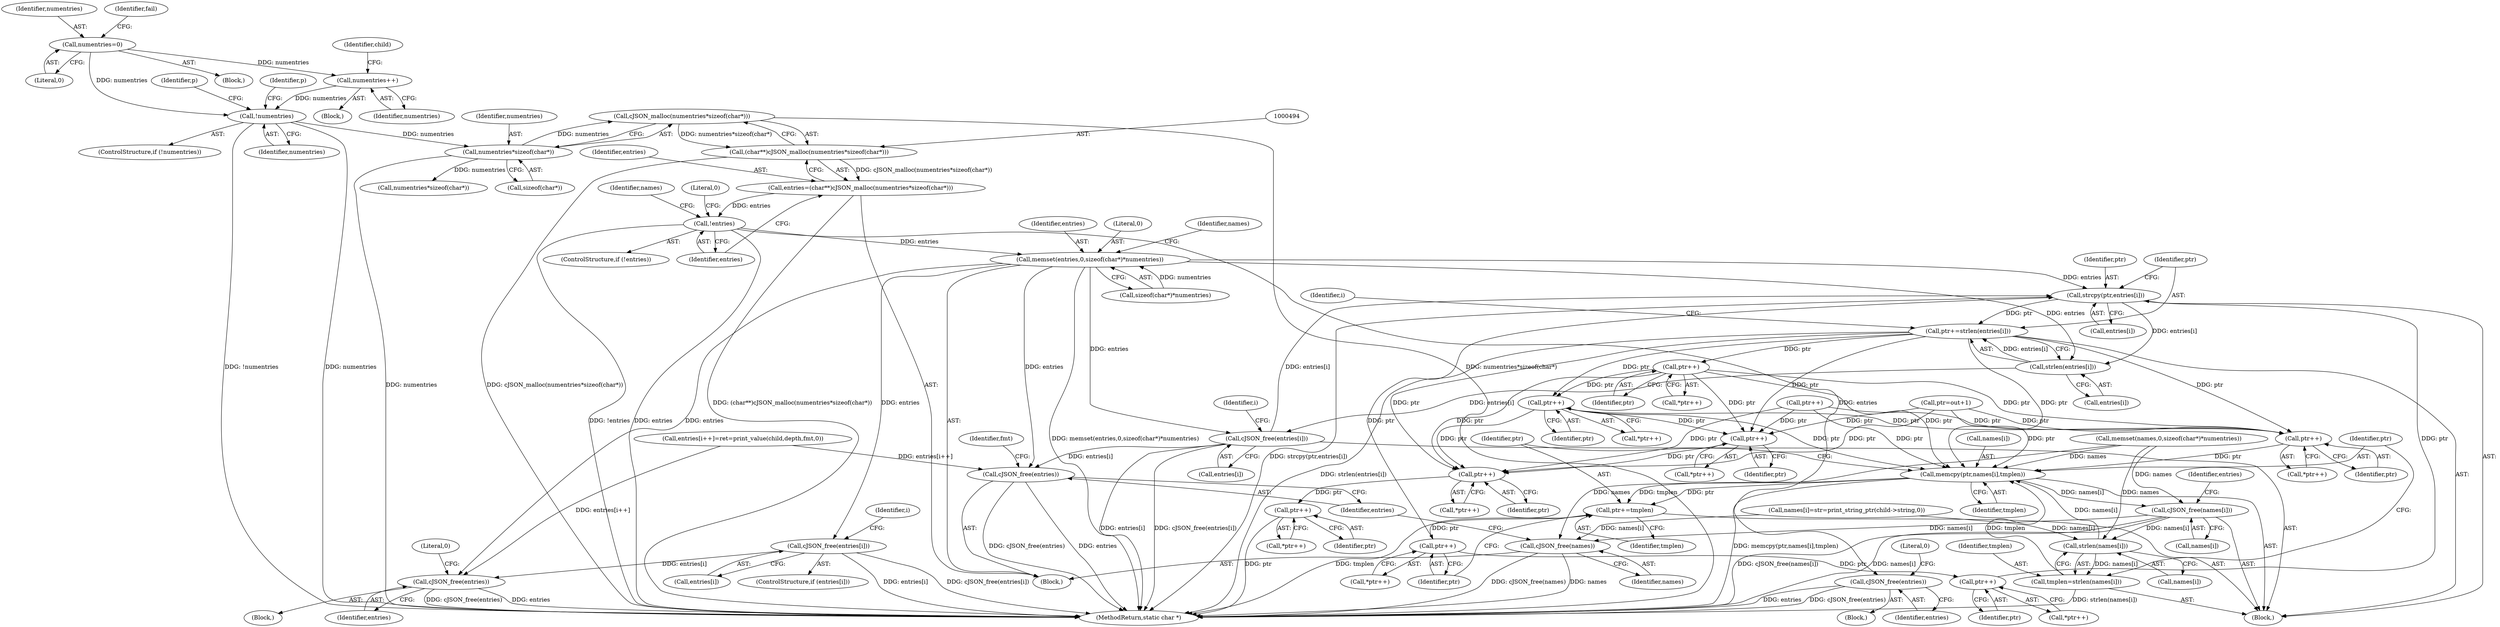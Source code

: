 digraph "0_iperf_91f2fa59e8ed80dfbf400add0164ee0e508e412a_42@API" {
"1000495" [label="(Call,cJSON_malloc(numentries*sizeof(char*)))"];
"1000496" [label="(Call,numentries*sizeof(char*))"];
"1000167" [label="(Call,!numentries)"];
"1000159" [label="(Call,numentries++)"];
"1000145" [label="(Call,numentries=0)"];
"1000493" [label="(Call,(char**)cJSON_malloc(numentries*sizeof(char*)))"];
"1000491" [label="(Call,entries=(char**)cJSON_malloc(numentries*sizeof(char*)))"];
"1000501" [label="(Call,!entries)"];
"1000518" [label="(Call,cJSON_free(entries))"];
"1000522" [label="(Call,memset(entries,0,sizeof(char*)*numentries))"];
"1000646" [label="(Call,cJSON_free(entries[i]))"];
"1000652" [label="(Call,cJSON_free(entries))"];
"1000729" [label="(Call,strcpy(ptr,entries[i]))"];
"1000734" [label="(Call,ptr+=strlen(entries[i]))"];
"1000699" [label="(Call,ptr++)"];
"1000708" [label="(Call,memcpy(ptr,names[i],tmplen))"];
"1000714" [label="(Call,ptr+=tmplen)"];
"1000719" [label="(Call,ptr++)"];
"1000726" [label="(Call,ptr++)"];
"1000762" [label="(Call,cJSON_free(names[i]))"];
"1000704" [label="(Call,strlen(names[i]))"];
"1000702" [label="(Call,tmplen=strlen(names[i]))"];
"1000770" [label="(Call,cJSON_free(names))"];
"1000748" [label="(Call,ptr++)"];
"1000755" [label="(Call,ptr++)"];
"1000789" [label="(Call,ptr++)"];
"1000794" [label="(Call,ptr++)"];
"1000799" [label="(Call,ptr++)"];
"1000736" [label="(Call,strlen(entries[i]))"];
"1000766" [label="(Call,cJSON_free(entries[i]))"];
"1000772" [label="(Call,cJSON_free(entries))"];
"1000242" [label="(Identifier,p)"];
"1000714" [label="(Call,ptr+=tmplen)"];
"1000646" [label="(Call,cJSON_free(entries[i]))"];
"1000522" [label="(Call,memset(entries,0,sizeof(char*)*numentries))"];
"1000530" [label="(Identifier,names)"];
"1000652" [label="(Call,cJSON_free(entries))"];
"1000498" [label="(Call,sizeof(char*))"];
"1000729" [label="(Call,strcpy(ptr,entries[i]))"];
"1000747" [label="(Call,*ptr++)"];
"1000726" [label="(Call,ptr++)"];
"1000146" [label="(Identifier,numentries)"];
"1000162" [label="(Identifier,child)"];
"1000762" [label="(Call,cJSON_free(names[i]))"];
"1000510" [label="(Call,numentries*sizeof(char*))"];
"1000647" [label="(Call,entries[i])"];
"1000145" [label="(Call,numentries=0)"];
"1000669" [label="(Call,ptr++)"];
"1000800" [label="(Identifier,ptr)"];
"1000793" [label="(Call,*ptr++)"];
"1000709" [label="(Identifier,ptr)"];
"1000685" [label="(Block,)"];
"1000772" [label="(Call,cJSON_free(entries))"];
"1000755" [label="(Call,ptr++)"];
"1000734" [label="(Call,ptr+=strlen(entries[i]))"];
"1000766" [label="(Call,cJSON_free(entries[i]))"];
"1000495" [label="(Call,cJSON_malloc(numentries*sizeof(char*)))"];
"1000799" [label="(Call,ptr++)"];
"1000700" [label="(Identifier,ptr)"];
"1000167" [label="(Call,!numentries)"];
"1000496" [label="(Call,numentries*sizeof(char*))"];
"1000653" [label="(Identifier,entries)"];
"1000171" [label="(Identifier,p)"];
"1000719" [label="(Call,ptr++)"];
"1000160" [label="(Identifier,numentries)"];
"1000492" [label="(Identifier,entries)"];
"1000168" [label="(Identifier,numentries)"];
"1000725" [label="(Call,*ptr++)"];
"1000702" [label="(Call,tmplen=strlen(names[i]))"];
"1000642" [label="(ControlStructure,if (entries[i]))"];
"1000731" [label="(Call,entries[i])"];
"1000748" [label="(Call,ptr++)"];
"1000703" [label="(Identifier,tmplen)"];
"1000521" [label="(Literal,0)"];
"1000523" [label="(Identifier,entries)"];
"1000789" [label="(Call,ptr++)"];
"1000794" [label="(Call,ptr++)"];
"1000497" [label="(Identifier,numentries)"];
"1000490" [label="(Block,)"];
"1000771" [label="(Identifier,names)"];
"1000491" [label="(Call,entries=(char**)cJSON_malloc(numentries*sizeof(char*)))"];
"1000710" [label="(Call,names[i])"];
"1000763" [label="(Call,names[i])"];
"1000737" [label="(Call,entries[i])"];
"1000730" [label="(Identifier,ptr)"];
"1000749" [label="(Identifier,ptr)"];
"1000804" [label="(MethodReturn,static char *)"];
"1000767" [label="(Call,entries[i])"];
"1000517" [label="(Block,)"];
"1000529" [label="(Call,memset(names,0,sizeof(char*)*numentries))"];
"1000742" [label="(Identifier,i)"];
"1000147" [label="(Literal,0)"];
"1000795" [label="(Identifier,ptr)"];
"1000554" [label="(Call,names[i]=str=print_string_ptr(child->string,0))"];
"1000699" [label="(Call,ptr++)"];
"1000623" [label="(Block,)"];
"1000655" [label="(Literal,0)"];
"1000713" [label="(Identifier,tmplen)"];
"1000525" [label="(Call,sizeof(char*)*numentries)"];
"1000704" [label="(Call,strlen(names[i]))"];
"1000715" [label="(Identifier,ptr)"];
"1000768" [label="(Identifier,entries)"];
"1000524" [label="(Literal,0)"];
"1000684" [label="(Identifier,i)"];
"1000705" [label="(Call,names[i])"];
"1000150" [label="(Identifier,fail)"];
"1000708" [label="(Call,memcpy(ptr,names[i],tmplen))"];
"1000158" [label="(Block,)"];
"1000756" [label="(Identifier,ptr)"];
"1000519" [label="(Identifier,entries)"];
"1000166" [label="(ControlStructure,if (!numentries))"];
"1000500" [label="(ControlStructure,if (!entries))"];
"1000718" [label="(Call,*ptr++)"];
"1000798" [label="(Call,*ptr++)"];
"1000727" [label="(Identifier,ptr)"];
"1000565" [label="(Call,entries[i++]=ret=print_value(child,depth,fmt,0))"];
"1000518" [label="(Call,cJSON_free(entries))"];
"1000502" [label="(Identifier,entries)"];
"1000660" [label="(Call,ptr=out+1)"];
"1000775" [label="(Identifier,fmt)"];
"1000698" [label="(Call,*ptr++)"];
"1000113" [label="(Block,)"];
"1000504" [label="(Literal,0)"];
"1000716" [label="(Identifier,tmplen)"];
"1000735" [label="(Identifier,ptr)"];
"1000754" [label="(Call,*ptr++)"];
"1000501" [label="(Call,!entries)"];
"1000632" [label="(Identifier,i)"];
"1000159" [label="(Call,numentries++)"];
"1000506" [label="(Identifier,names)"];
"1000790" [label="(Identifier,ptr)"];
"1000493" [label="(Call,(char**)cJSON_malloc(numentries*sizeof(char*)))"];
"1000788" [label="(Call,*ptr++)"];
"1000736" [label="(Call,strlen(entries[i]))"];
"1000770" [label="(Call,cJSON_free(names))"];
"1000773" [label="(Identifier,entries)"];
"1000720" [label="(Identifier,ptr)"];
"1000495" -> "1000493"  [label="AST: "];
"1000495" -> "1000496"  [label="CFG: "];
"1000496" -> "1000495"  [label="AST: "];
"1000493" -> "1000495"  [label="CFG: "];
"1000495" -> "1000804"  [label="DDG: numentries*sizeof(char*)"];
"1000495" -> "1000493"  [label="DDG: numentries*sizeof(char*)"];
"1000496" -> "1000495"  [label="DDG: numentries"];
"1000496" -> "1000498"  [label="CFG: "];
"1000497" -> "1000496"  [label="AST: "];
"1000498" -> "1000496"  [label="AST: "];
"1000496" -> "1000804"  [label="DDG: numentries"];
"1000167" -> "1000496"  [label="DDG: numentries"];
"1000496" -> "1000510"  [label="DDG: numentries"];
"1000167" -> "1000166"  [label="AST: "];
"1000167" -> "1000168"  [label="CFG: "];
"1000168" -> "1000167"  [label="AST: "];
"1000171" -> "1000167"  [label="CFG: "];
"1000242" -> "1000167"  [label="CFG: "];
"1000167" -> "1000804"  [label="DDG: numentries"];
"1000167" -> "1000804"  [label="DDG: !numentries"];
"1000159" -> "1000167"  [label="DDG: numentries"];
"1000145" -> "1000167"  [label="DDG: numentries"];
"1000159" -> "1000158"  [label="AST: "];
"1000159" -> "1000160"  [label="CFG: "];
"1000160" -> "1000159"  [label="AST: "];
"1000162" -> "1000159"  [label="CFG: "];
"1000145" -> "1000159"  [label="DDG: numentries"];
"1000145" -> "1000113"  [label="AST: "];
"1000145" -> "1000147"  [label="CFG: "];
"1000146" -> "1000145"  [label="AST: "];
"1000147" -> "1000145"  [label="AST: "];
"1000150" -> "1000145"  [label="CFG: "];
"1000493" -> "1000491"  [label="AST: "];
"1000494" -> "1000493"  [label="AST: "];
"1000491" -> "1000493"  [label="CFG: "];
"1000493" -> "1000804"  [label="DDG: cJSON_malloc(numentries*sizeof(char*))"];
"1000493" -> "1000491"  [label="DDG: cJSON_malloc(numentries*sizeof(char*))"];
"1000491" -> "1000490"  [label="AST: "];
"1000492" -> "1000491"  [label="AST: "];
"1000502" -> "1000491"  [label="CFG: "];
"1000491" -> "1000804"  [label="DDG: (char**)cJSON_malloc(numentries*sizeof(char*))"];
"1000491" -> "1000501"  [label="DDG: entries"];
"1000501" -> "1000500"  [label="AST: "];
"1000501" -> "1000502"  [label="CFG: "];
"1000502" -> "1000501"  [label="AST: "];
"1000504" -> "1000501"  [label="CFG: "];
"1000506" -> "1000501"  [label="CFG: "];
"1000501" -> "1000804"  [label="DDG: entries"];
"1000501" -> "1000804"  [label="DDG: !entries"];
"1000501" -> "1000518"  [label="DDG: entries"];
"1000501" -> "1000522"  [label="DDG: entries"];
"1000518" -> "1000517"  [label="AST: "];
"1000518" -> "1000519"  [label="CFG: "];
"1000519" -> "1000518"  [label="AST: "];
"1000521" -> "1000518"  [label="CFG: "];
"1000518" -> "1000804"  [label="DDG: entries"];
"1000518" -> "1000804"  [label="DDG: cJSON_free(entries)"];
"1000522" -> "1000490"  [label="AST: "];
"1000522" -> "1000525"  [label="CFG: "];
"1000523" -> "1000522"  [label="AST: "];
"1000524" -> "1000522"  [label="AST: "];
"1000525" -> "1000522"  [label="AST: "];
"1000530" -> "1000522"  [label="CFG: "];
"1000522" -> "1000804"  [label="DDG: memset(entries,0,sizeof(char*)*numentries)"];
"1000525" -> "1000522"  [label="DDG: numentries"];
"1000522" -> "1000646"  [label="DDG: entries"];
"1000522" -> "1000652"  [label="DDG: entries"];
"1000522" -> "1000729"  [label="DDG: entries"];
"1000522" -> "1000736"  [label="DDG: entries"];
"1000522" -> "1000766"  [label="DDG: entries"];
"1000522" -> "1000772"  [label="DDG: entries"];
"1000646" -> "1000642"  [label="AST: "];
"1000646" -> "1000647"  [label="CFG: "];
"1000647" -> "1000646"  [label="AST: "];
"1000632" -> "1000646"  [label="CFG: "];
"1000646" -> "1000804"  [label="DDG: cJSON_free(entries[i])"];
"1000646" -> "1000804"  [label="DDG: entries[i]"];
"1000646" -> "1000652"  [label="DDG: entries[i]"];
"1000652" -> "1000623"  [label="AST: "];
"1000652" -> "1000653"  [label="CFG: "];
"1000653" -> "1000652"  [label="AST: "];
"1000655" -> "1000652"  [label="CFG: "];
"1000652" -> "1000804"  [label="DDG: cJSON_free(entries)"];
"1000652" -> "1000804"  [label="DDG: entries"];
"1000565" -> "1000652"  [label="DDG: entries[i++]"];
"1000729" -> "1000685"  [label="AST: "];
"1000729" -> "1000731"  [label="CFG: "];
"1000730" -> "1000729"  [label="AST: "];
"1000731" -> "1000729"  [label="AST: "];
"1000735" -> "1000729"  [label="CFG: "];
"1000729" -> "1000804"  [label="DDG: strcpy(ptr,entries[i])"];
"1000726" -> "1000729"  [label="DDG: ptr"];
"1000719" -> "1000729"  [label="DDG: ptr"];
"1000766" -> "1000729"  [label="DDG: entries[i]"];
"1000729" -> "1000734"  [label="DDG: ptr"];
"1000729" -> "1000736"  [label="DDG: entries[i]"];
"1000734" -> "1000685"  [label="AST: "];
"1000734" -> "1000736"  [label="CFG: "];
"1000735" -> "1000734"  [label="AST: "];
"1000736" -> "1000734"  [label="AST: "];
"1000742" -> "1000734"  [label="CFG: "];
"1000734" -> "1000804"  [label="DDG: strlen(entries[i])"];
"1000734" -> "1000699"  [label="DDG: ptr"];
"1000734" -> "1000708"  [label="DDG: ptr"];
"1000736" -> "1000734"  [label="DDG: entries[i]"];
"1000734" -> "1000748"  [label="DDG: ptr"];
"1000734" -> "1000755"  [label="DDG: ptr"];
"1000734" -> "1000789"  [label="DDG: ptr"];
"1000734" -> "1000794"  [label="DDG: ptr"];
"1000699" -> "1000698"  [label="AST: "];
"1000699" -> "1000700"  [label="CFG: "];
"1000700" -> "1000699"  [label="AST: "];
"1000698" -> "1000699"  [label="CFG: "];
"1000660" -> "1000699"  [label="DDG: ptr"];
"1000669" -> "1000699"  [label="DDG: ptr"];
"1000748" -> "1000699"  [label="DDG: ptr"];
"1000755" -> "1000699"  [label="DDG: ptr"];
"1000699" -> "1000708"  [label="DDG: ptr"];
"1000708" -> "1000685"  [label="AST: "];
"1000708" -> "1000713"  [label="CFG: "];
"1000709" -> "1000708"  [label="AST: "];
"1000710" -> "1000708"  [label="AST: "];
"1000713" -> "1000708"  [label="AST: "];
"1000715" -> "1000708"  [label="CFG: "];
"1000708" -> "1000804"  [label="DDG: memcpy(ptr,names[i],tmplen)"];
"1000660" -> "1000708"  [label="DDG: ptr"];
"1000669" -> "1000708"  [label="DDG: ptr"];
"1000748" -> "1000708"  [label="DDG: ptr"];
"1000755" -> "1000708"  [label="DDG: ptr"];
"1000529" -> "1000708"  [label="DDG: names"];
"1000704" -> "1000708"  [label="DDG: names[i]"];
"1000702" -> "1000708"  [label="DDG: tmplen"];
"1000708" -> "1000714"  [label="DDG: tmplen"];
"1000708" -> "1000714"  [label="DDG: ptr"];
"1000708" -> "1000762"  [label="DDG: names[i]"];
"1000714" -> "1000685"  [label="AST: "];
"1000714" -> "1000716"  [label="CFG: "];
"1000715" -> "1000714"  [label="AST: "];
"1000716" -> "1000714"  [label="AST: "];
"1000720" -> "1000714"  [label="CFG: "];
"1000714" -> "1000804"  [label="DDG: tmplen"];
"1000714" -> "1000719"  [label="DDG: ptr"];
"1000719" -> "1000718"  [label="AST: "];
"1000719" -> "1000720"  [label="CFG: "];
"1000720" -> "1000719"  [label="AST: "];
"1000718" -> "1000719"  [label="CFG: "];
"1000719" -> "1000726"  [label="DDG: ptr"];
"1000726" -> "1000725"  [label="AST: "];
"1000726" -> "1000727"  [label="CFG: "];
"1000727" -> "1000726"  [label="AST: "];
"1000725" -> "1000726"  [label="CFG: "];
"1000762" -> "1000685"  [label="AST: "];
"1000762" -> "1000763"  [label="CFG: "];
"1000763" -> "1000762"  [label="AST: "];
"1000768" -> "1000762"  [label="CFG: "];
"1000762" -> "1000804"  [label="DDG: cJSON_free(names[i])"];
"1000762" -> "1000804"  [label="DDG: names[i]"];
"1000762" -> "1000704"  [label="DDG: names[i]"];
"1000529" -> "1000762"  [label="DDG: names"];
"1000762" -> "1000770"  [label="DDG: names[i]"];
"1000704" -> "1000702"  [label="AST: "];
"1000704" -> "1000705"  [label="CFG: "];
"1000705" -> "1000704"  [label="AST: "];
"1000702" -> "1000704"  [label="CFG: "];
"1000704" -> "1000702"  [label="DDG: names[i]"];
"1000554" -> "1000704"  [label="DDG: names[i]"];
"1000529" -> "1000704"  [label="DDG: names"];
"1000702" -> "1000685"  [label="AST: "];
"1000703" -> "1000702"  [label="AST: "];
"1000709" -> "1000702"  [label="CFG: "];
"1000702" -> "1000804"  [label="DDG: strlen(names[i])"];
"1000770" -> "1000490"  [label="AST: "];
"1000770" -> "1000771"  [label="CFG: "];
"1000771" -> "1000770"  [label="AST: "];
"1000773" -> "1000770"  [label="CFG: "];
"1000770" -> "1000804"  [label="DDG: cJSON_free(names)"];
"1000770" -> "1000804"  [label="DDG: names"];
"1000554" -> "1000770"  [label="DDG: names[i]"];
"1000529" -> "1000770"  [label="DDG: names"];
"1000748" -> "1000747"  [label="AST: "];
"1000748" -> "1000749"  [label="CFG: "];
"1000749" -> "1000748"  [label="AST: "];
"1000747" -> "1000748"  [label="CFG: "];
"1000748" -> "1000755"  [label="DDG: ptr"];
"1000748" -> "1000789"  [label="DDG: ptr"];
"1000748" -> "1000794"  [label="DDG: ptr"];
"1000755" -> "1000754"  [label="AST: "];
"1000755" -> "1000756"  [label="CFG: "];
"1000756" -> "1000755"  [label="AST: "];
"1000754" -> "1000755"  [label="CFG: "];
"1000755" -> "1000789"  [label="DDG: ptr"];
"1000755" -> "1000794"  [label="DDG: ptr"];
"1000789" -> "1000788"  [label="AST: "];
"1000789" -> "1000790"  [label="CFG: "];
"1000790" -> "1000789"  [label="AST: "];
"1000788" -> "1000789"  [label="CFG: "];
"1000660" -> "1000789"  [label="DDG: ptr"];
"1000669" -> "1000789"  [label="DDG: ptr"];
"1000789" -> "1000794"  [label="DDG: ptr"];
"1000794" -> "1000793"  [label="AST: "];
"1000794" -> "1000795"  [label="CFG: "];
"1000795" -> "1000794"  [label="AST: "];
"1000793" -> "1000794"  [label="CFG: "];
"1000660" -> "1000794"  [label="DDG: ptr"];
"1000669" -> "1000794"  [label="DDG: ptr"];
"1000794" -> "1000799"  [label="DDG: ptr"];
"1000799" -> "1000798"  [label="AST: "];
"1000799" -> "1000800"  [label="CFG: "];
"1000800" -> "1000799"  [label="AST: "];
"1000798" -> "1000799"  [label="CFG: "];
"1000799" -> "1000804"  [label="DDG: ptr"];
"1000736" -> "1000737"  [label="CFG: "];
"1000737" -> "1000736"  [label="AST: "];
"1000736" -> "1000766"  [label="DDG: entries[i]"];
"1000766" -> "1000685"  [label="AST: "];
"1000766" -> "1000767"  [label="CFG: "];
"1000767" -> "1000766"  [label="AST: "];
"1000684" -> "1000766"  [label="CFG: "];
"1000766" -> "1000804"  [label="DDG: entries[i]"];
"1000766" -> "1000804"  [label="DDG: cJSON_free(entries[i])"];
"1000766" -> "1000772"  [label="DDG: entries[i]"];
"1000772" -> "1000490"  [label="AST: "];
"1000772" -> "1000773"  [label="CFG: "];
"1000773" -> "1000772"  [label="AST: "];
"1000775" -> "1000772"  [label="CFG: "];
"1000772" -> "1000804"  [label="DDG: entries"];
"1000772" -> "1000804"  [label="DDG: cJSON_free(entries)"];
"1000565" -> "1000772"  [label="DDG: entries[i++]"];
}
